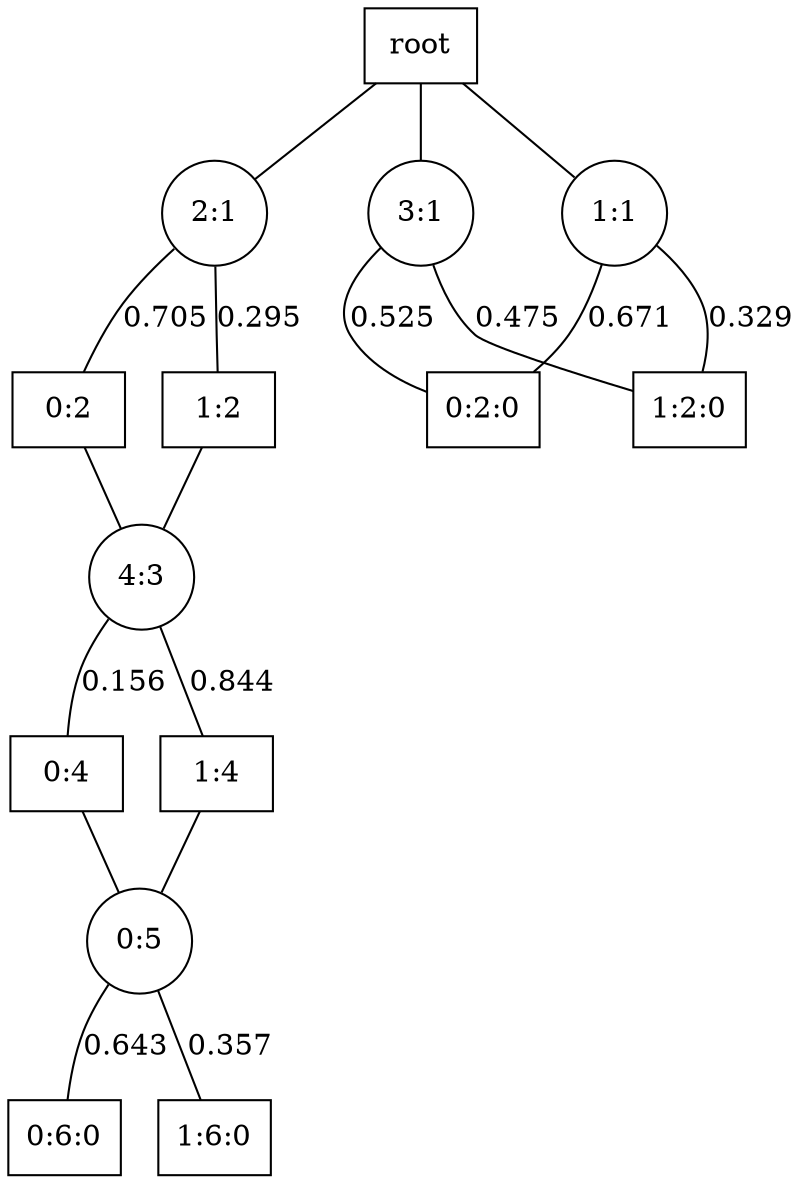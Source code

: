 graph G {
splines=true;
1 [shape=box, label = "root" ]
1--2;
2 [shape=circle, label="2:1"]
2--12[label = 0.705, labelangle=110];
12 [shape=box, label="0:2"]
12--3;
3 [shape=circle, label="4:3"]
3--7[label = 0.156, labelangle=110];
7 [shape=box, label="0:4"]
7--4;
4 [shape=circle, label="0:5"]
4--5[label = 0.643, labelangle=110];
5 [shape=box, label="0:6:0"]
4--6[label = 0.357, labelangle=110];
6 [shape=box, label="1:6:0"]
3--11[label = 0.844, labelangle=110];
11 [shape=box, label="1:4"]
11--4;
2--22[label = 0.295, labelangle=110];
22 [shape=box, label="1:2"]
22--3;
1--23;
23 [shape=circle, label="1:1"]
23--24[label = 0.671, labelangle=110];
24 [shape=box, label="0:2:0"]
23--25[label = 0.329, labelangle=110];
25 [shape=box, label="1:2:0"]
1--26;
26 [shape=circle, label="3:1"]
26--24[label = 0.525, labelangle=110];
26--25[label = 0.475, labelangle=110];
}
